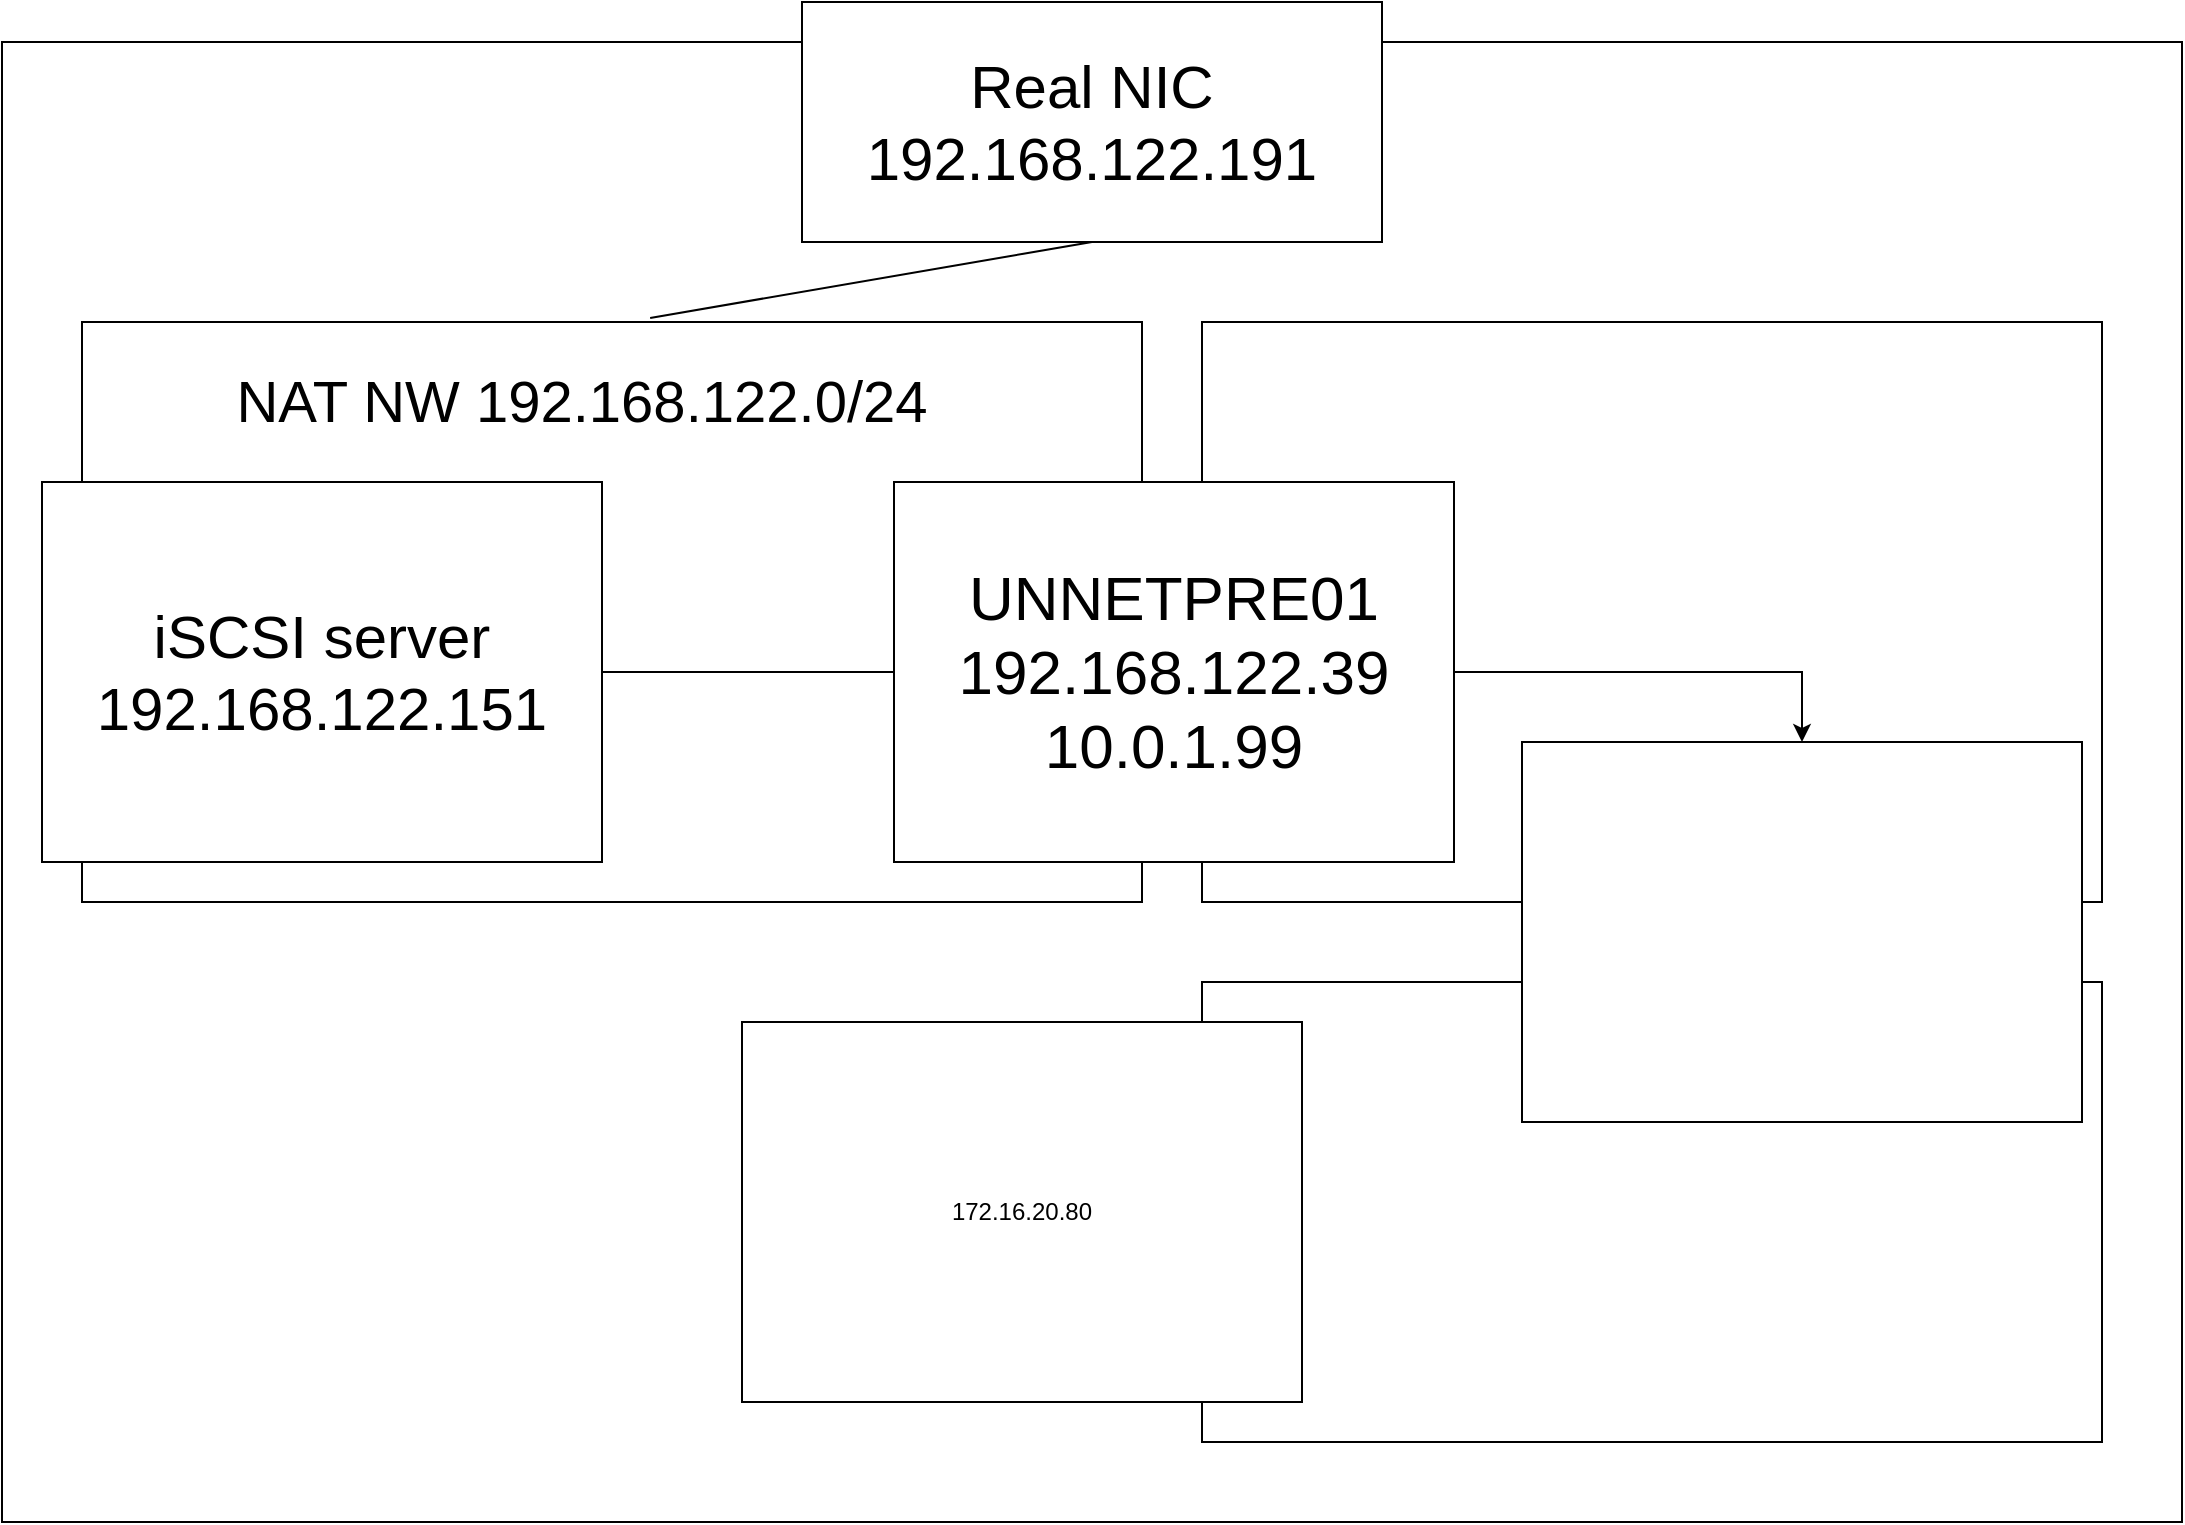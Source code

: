 <mxfile version="20.8.20" type="github">
  <diagram name="페이지-1" id="VvsWKDYXX7uIbYFHnTTL">
    <mxGraphModel dx="1420" dy="837" grid="1" gridSize="10" guides="1" tooltips="1" connect="1" arrows="1" fold="1" page="1" pageScale="1" pageWidth="1169" pageHeight="827" math="0" shadow="0">
      <root>
        <mxCell id="0" />
        <mxCell id="1" style="locked=1;" parent="0" />
        <mxCell id="amNahMT0--hdYTBqru7C-1" value="" style="rounded=0;whiteSpace=wrap;html=1;" parent="1" vertex="1">
          <mxGeometry x="40" y="40" width="1090" height="740" as="geometry" />
        </mxCell>
        <mxCell id="amNahMT0--hdYTBqru7C-2" value="net" style="locked=1;" parent="0" />
        <mxCell id="amNahMT0--hdYTBqru7C-3" value="" style="rounded=0;whiteSpace=wrap;html=1;" parent="amNahMT0--hdYTBqru7C-2" vertex="1">
          <mxGeometry x="440" y="20" width="290" height="120" as="geometry" />
        </mxCell>
        <mxCell id="amNahMT0--hdYTBqru7C-4" value="" style="rounded=0;whiteSpace=wrap;html=1;" parent="amNahMT0--hdYTBqru7C-2" vertex="1">
          <mxGeometry x="80" y="180" width="530" height="290" as="geometry" />
        </mxCell>
        <mxCell id="amNahMT0--hdYTBqru7C-5" value="" style="rounded=0;whiteSpace=wrap;html=1;" parent="amNahMT0--hdYTBqru7C-2" vertex="1">
          <mxGeometry x="640" y="180" width="450" height="290" as="geometry" />
        </mxCell>
        <mxCell id="amNahMT0--hdYTBqru7C-6" value="" style="rounded=0;whiteSpace=wrap;html=1;" parent="amNahMT0--hdYTBqru7C-2" vertex="1">
          <mxGeometry x="640" y="510" width="450" height="230" as="geometry" />
        </mxCell>
        <mxCell id="amNahMT0--hdYTBqru7C-7" value="" style="endArrow=none;html=1;rounded=0;entryX=0.5;entryY=1;entryDx=0;entryDy=0;exitX=0.536;exitY=-0.007;exitDx=0;exitDy=0;exitPerimeter=0;" parent="amNahMT0--hdYTBqru7C-2" source="amNahMT0--hdYTBqru7C-4" target="amNahMT0--hdYTBqru7C-3" edge="1">
          <mxGeometry width="50" height="50" relative="1" as="geometry">
            <mxPoint x="630" y="410" as="sourcePoint" />
            <mxPoint x="680" y="360" as="targetPoint" />
          </mxGeometry>
        </mxCell>
        <mxCell id="diWcYjeZE2_VsekJOVcv-1" value="host" parent="0" />
        <mxCell id="diWcYjeZE2_VsekJOVcv-10" style="edgeStyle=orthogonalEdgeStyle;rounded=0;orthogonalLoop=1;jettySize=auto;html=1;entryX=0.5;entryY=0;entryDx=0;entryDy=0;fontSize=31;" edge="1" parent="diWcYjeZE2_VsekJOVcv-1" source="diWcYjeZE2_VsekJOVcv-2" target="diWcYjeZE2_VsekJOVcv-4">
          <mxGeometry relative="1" as="geometry" />
        </mxCell>
        <mxCell id="diWcYjeZE2_VsekJOVcv-2" value="&lt;font style=&quot;font-size: 31px;&quot;&gt;UNNETPRE01&lt;br&gt;192.168.122.39&lt;br&gt;10.0.1.99&lt;/font&gt;" style="rounded=0;whiteSpace=wrap;html=1;" vertex="1" parent="diWcYjeZE2_VsekJOVcv-1">
          <mxGeometry x="486" y="260" width="280" height="190" as="geometry" />
        </mxCell>
        <mxCell id="diWcYjeZE2_VsekJOVcv-3" value="&lt;font style=&quot;font-size: 30px;&quot;&gt;iSCSI server&lt;br&gt;192.168.122.151&lt;/font&gt;" style="rounded=0;whiteSpace=wrap;html=1;" vertex="1" parent="diWcYjeZE2_VsekJOVcv-1">
          <mxGeometry x="60" y="260" width="280" height="190" as="geometry" />
        </mxCell>
        <mxCell id="diWcYjeZE2_VsekJOVcv-4" value="" style="rounded=0;whiteSpace=wrap;html=1;" vertex="1" parent="diWcYjeZE2_VsekJOVcv-1">
          <mxGeometry x="800" y="390" width="280" height="190" as="geometry" />
        </mxCell>
        <mxCell id="diWcYjeZE2_VsekJOVcv-5" value="&lt;font style=&quot;font-size: 29px;&quot;&gt;NAT NW 192.168.122.0/24&lt;/font&gt;" style="text;html=1;strokeColor=none;fillColor=none;align=center;verticalAlign=middle;whiteSpace=wrap;rounded=0;" vertex="1" parent="diWcYjeZE2_VsekJOVcv-1">
          <mxGeometry x="150" y="180" width="360" height="80" as="geometry" />
        </mxCell>
        <mxCell id="diWcYjeZE2_VsekJOVcv-6" value="Real NIC&lt;br&gt;192.168.122.191" style="text;html=1;strokeColor=none;fillColor=none;align=center;verticalAlign=middle;whiteSpace=wrap;rounded=0;fontSize=30;" vertex="1" parent="diWcYjeZE2_VsekJOVcv-1">
          <mxGeometry x="440" y="20" width="290" height="120" as="geometry" />
        </mxCell>
        <mxCell id="diWcYjeZE2_VsekJOVcv-7" value="172.16.20.80" style="rounded=0;whiteSpace=wrap;html=1;" vertex="1" parent="diWcYjeZE2_VsekJOVcv-1">
          <mxGeometry x="410" y="530" width="280" height="190" as="geometry" />
        </mxCell>
        <mxCell id="diWcYjeZE2_VsekJOVcv-8" value="" style="shape=image;html=1;verticalAlign=top;verticalLabelPosition=bottom;labelBackgroundColor=#ffffff;imageAspect=0;aspect=fixed;image=https://cdn1.iconfinder.com/data/icons/Futurosoft%20Icons%200.5.2/128x128/apps/redhat.png;fontSize=31;" vertex="1" parent="diWcYjeZE2_VsekJOVcv-1">
          <mxGeometry x="440" y="230" width="90" height="90" as="geometry" />
        </mxCell>
        <mxCell id="diWcYjeZE2_VsekJOVcv-9" value="" style="endArrow=none;html=1;rounded=0;fontSize=31;exitX=1;exitY=0.5;exitDx=0;exitDy=0;entryX=0;entryY=0.5;entryDx=0;entryDy=0;" edge="1" parent="diWcYjeZE2_VsekJOVcv-1" source="diWcYjeZE2_VsekJOVcv-3" target="diWcYjeZE2_VsekJOVcv-2">
          <mxGeometry width="50" height="50" relative="1" as="geometry">
            <mxPoint x="600" y="420" as="sourcePoint" />
            <mxPoint x="650" y="370" as="targetPoint" />
          </mxGeometry>
        </mxCell>
      </root>
    </mxGraphModel>
  </diagram>
</mxfile>
